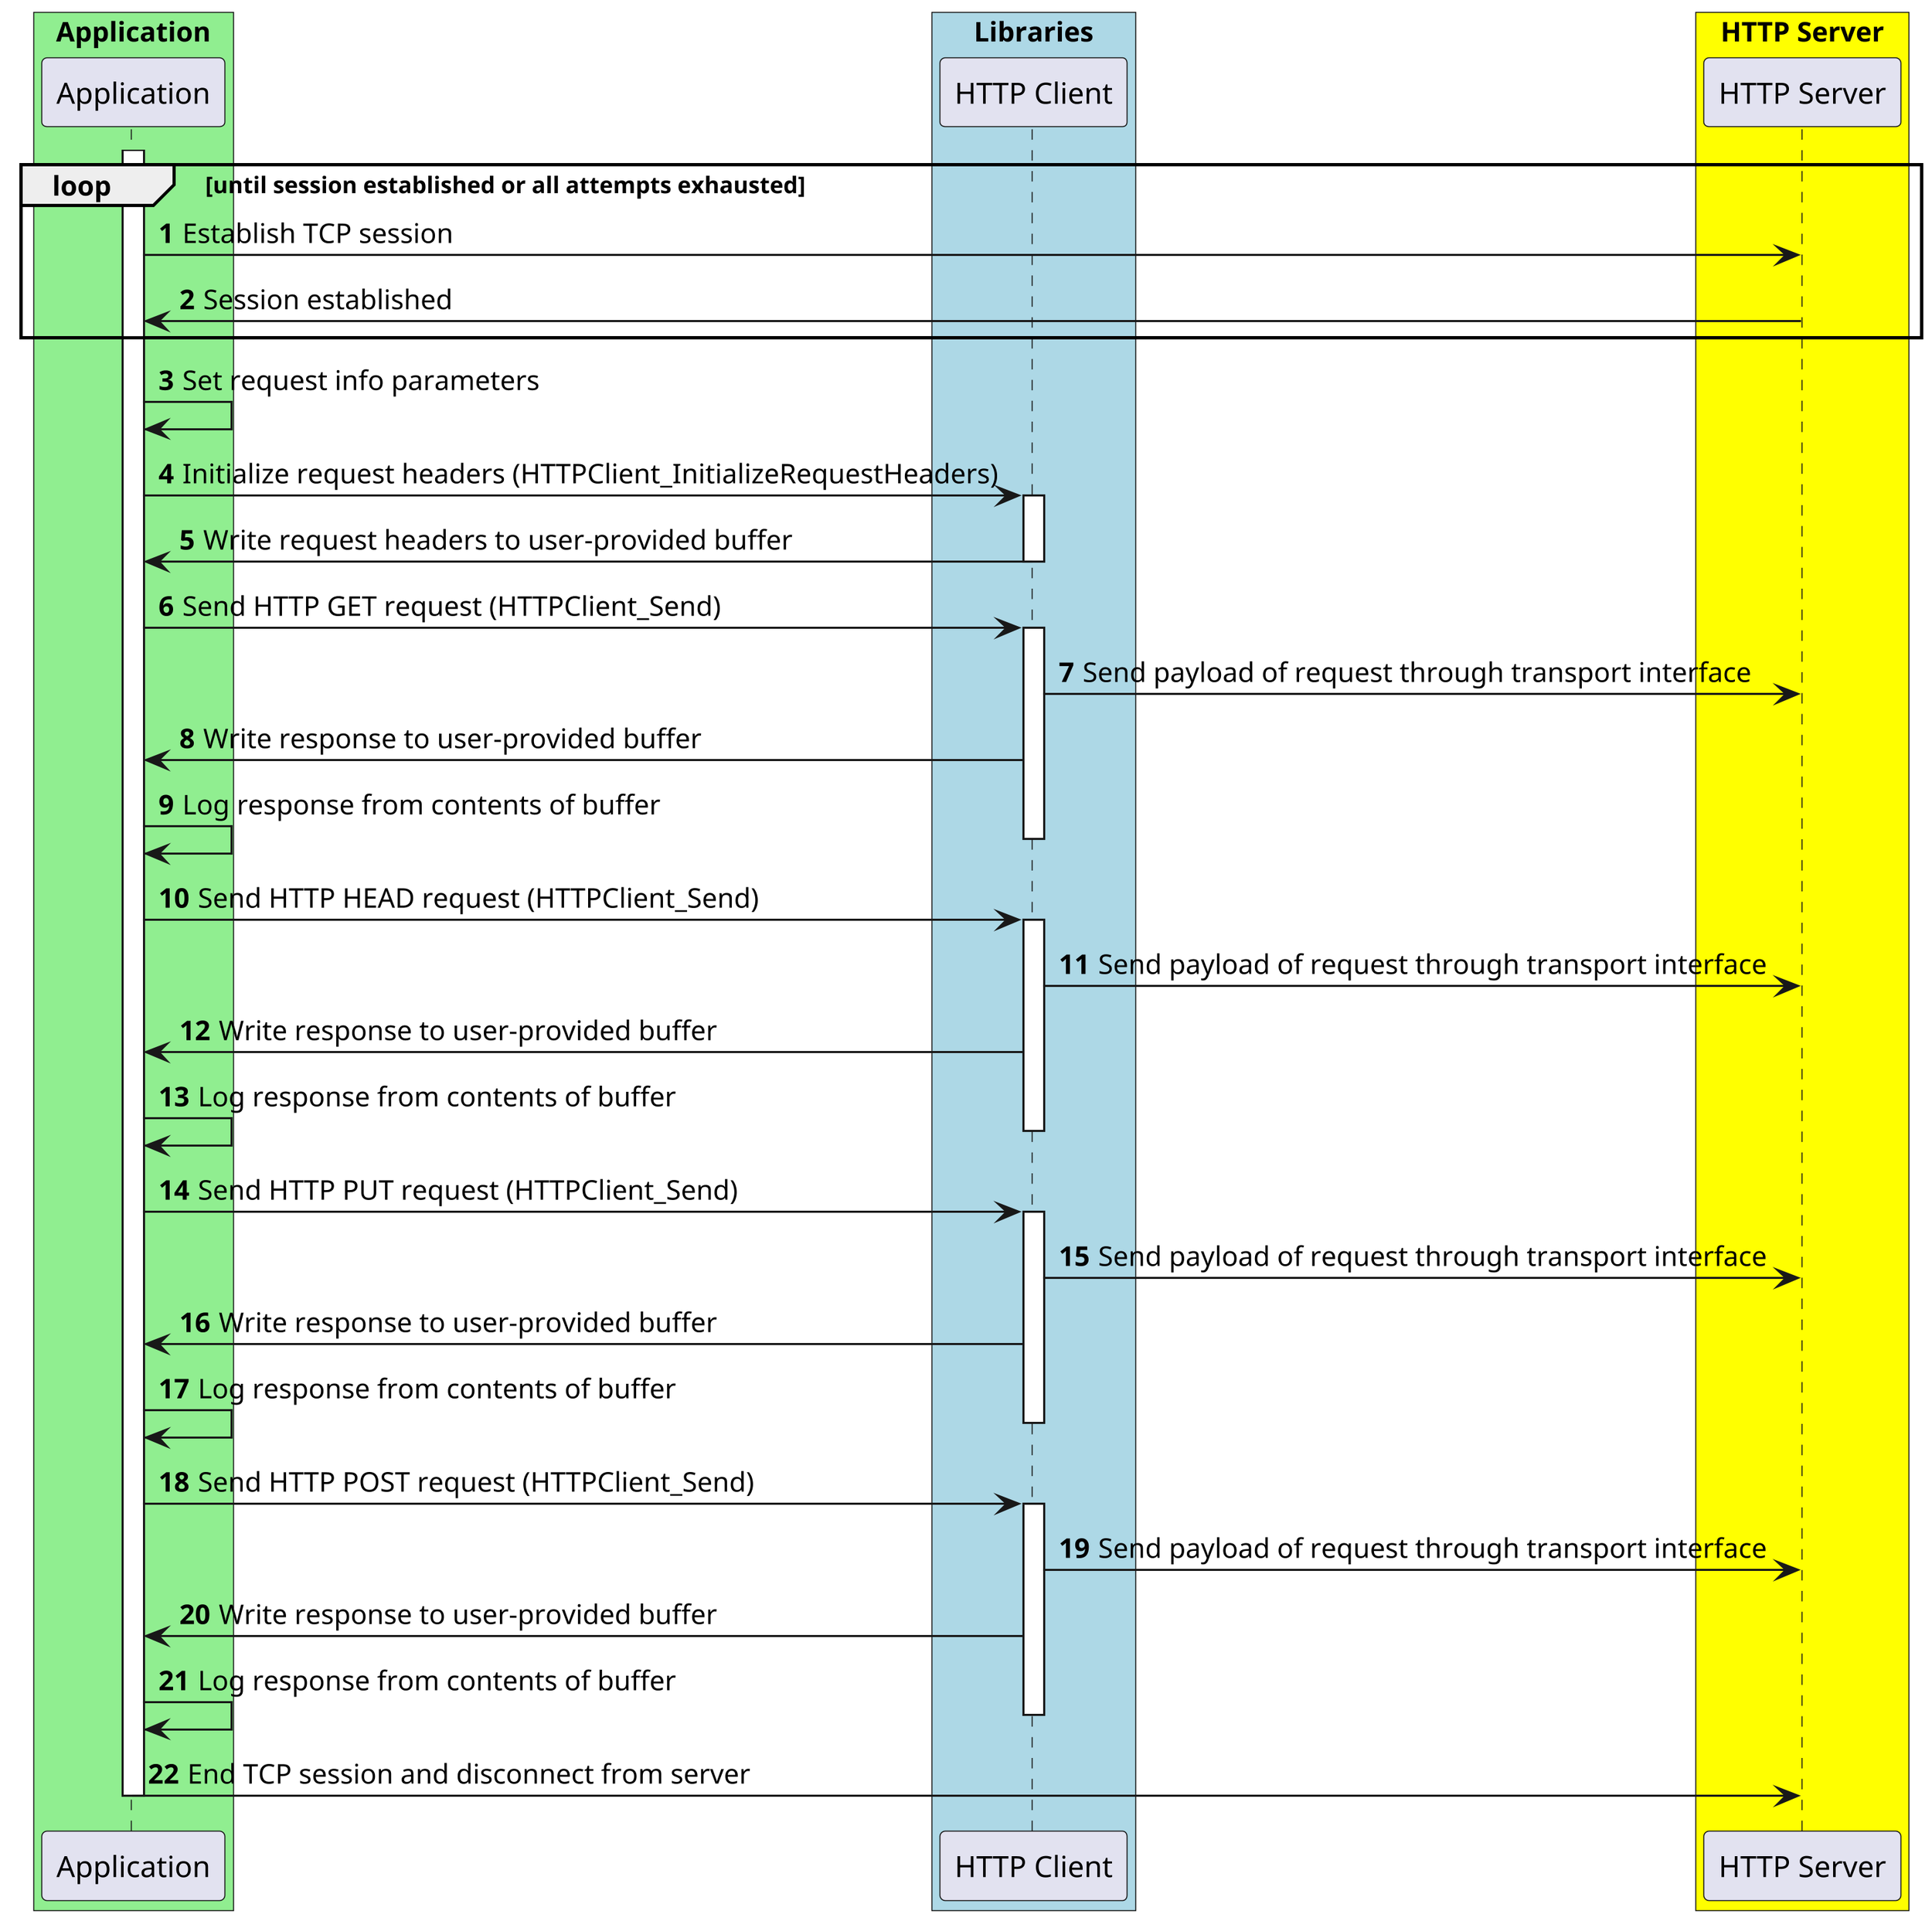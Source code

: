 @startuml
skinparam dpi 300
skinparam classFontSize 8
skinparam classFontName Helvetica
autonumber

box "Application" #LightGreen
    participant "Application" as application
end box

box "Libraries" #LightBlue
    participant "HTTP Client" as http
end box

box "HTTP Server" #Yellow
    participant "HTTP Server" as server
end box

activate application
loop until session established or all attempts exhausted
application -> server : Establish TCP session
server -> application : Session established
end

application -> application: Set request info parameters
application -> http: Initialize request headers (HTTPClient_InitializeRequestHeaders)
activate http
http -> application : Write request headers to user-provided buffer
deactivate http

application -> http: Send HTTP GET request (HTTPClient_Send)
activate http
http -> server: Send payload of request through transport interface
http -> application : Write response to user-provided buffer
application -> application: Log response from contents of buffer
deactivate http

application -> http: Send HTTP HEAD request (HTTPClient_Send)
activate http
http -> server: Send payload of request through transport interface
http -> application : Write response to user-provided buffer
application -> application: Log response from contents of buffer
deactivate http

application -> http: Send HTTP PUT request (HTTPClient_Send)
activate http
http -> server: Send payload of request through transport interface
http -> application : Write response to user-provided buffer
application -> application: Log response from contents of buffer
deactivate http

application -> http: Send HTTP POST request (HTTPClient_Send)
activate http
http -> server: Send payload of request through transport interface
http -> application : Write response to user-provided buffer
application -> application: Log response from contents of buffer
deactivate http

application -> server: End TCP session and disconnect from server

deactivate application

@enduml
